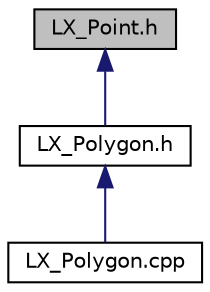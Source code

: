 digraph "LX_Point.h"
{
  edge [fontname="Helvetica",fontsize="10",labelfontname="Helvetica",labelfontsize="10"];
  node [fontname="Helvetica",fontsize="10",shape=record];
  Node1 [label="LX_Point.h",height=0.2,width=0.4,color="black", fillcolor="grey75", style="filled" fontcolor="black"];
  Node1 -> Node2 [dir="back",color="midnightblue",fontsize="10",style="solid",fontname="Helvetica"];
  Node2 [label="LX_Polygon.h",height=0.2,width=0.4,color="black", fillcolor="white", style="filled",URL="$_l_x___polygon_8h.html",tooltip="The polygon hitbox Library. "];
  Node2 -> Node3 [dir="back",color="midnightblue",fontsize="10",style="solid",fontname="Helvetica"];
  Node3 [label="LX_Polygon.cpp",height=0.2,width=0.4,color="black", fillcolor="white", style="filled",URL="$_l_x___polygon_8cpp.html",tooltip="The LX_Polygon file. "];
}
